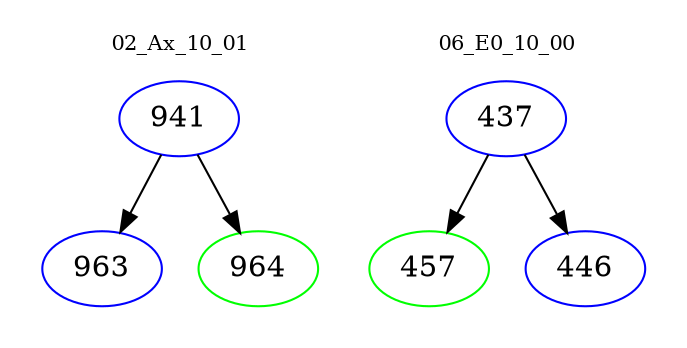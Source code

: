 digraph{
subgraph cluster_0 {
color = white
label = "02_Ax_10_01";
fontsize=10;
T0_941 [label="941", color="blue"]
T0_941 -> T0_963 [color="black"]
T0_963 [label="963", color="blue"]
T0_941 -> T0_964 [color="black"]
T0_964 [label="964", color="green"]
}
subgraph cluster_1 {
color = white
label = "06_E0_10_00";
fontsize=10;
T1_437 [label="437", color="blue"]
T1_437 -> T1_457 [color="black"]
T1_457 [label="457", color="green"]
T1_437 -> T1_446 [color="black"]
T1_446 [label="446", color="blue"]
}
}
